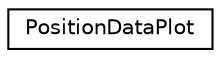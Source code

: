 digraph "Graphical Class Hierarchy"
{
  edge [fontname="Helvetica",fontsize="10",labelfontname="Helvetica",labelfontsize="10"];
  node [fontname="Helvetica",fontsize="10",shape=record];
  rankdir="LR";
  Node0 [label="PositionDataPlot",height=0.2,width=0.4,color="black", fillcolor="white", style="filled",URL="$class_position_data_plot.html"];
}
